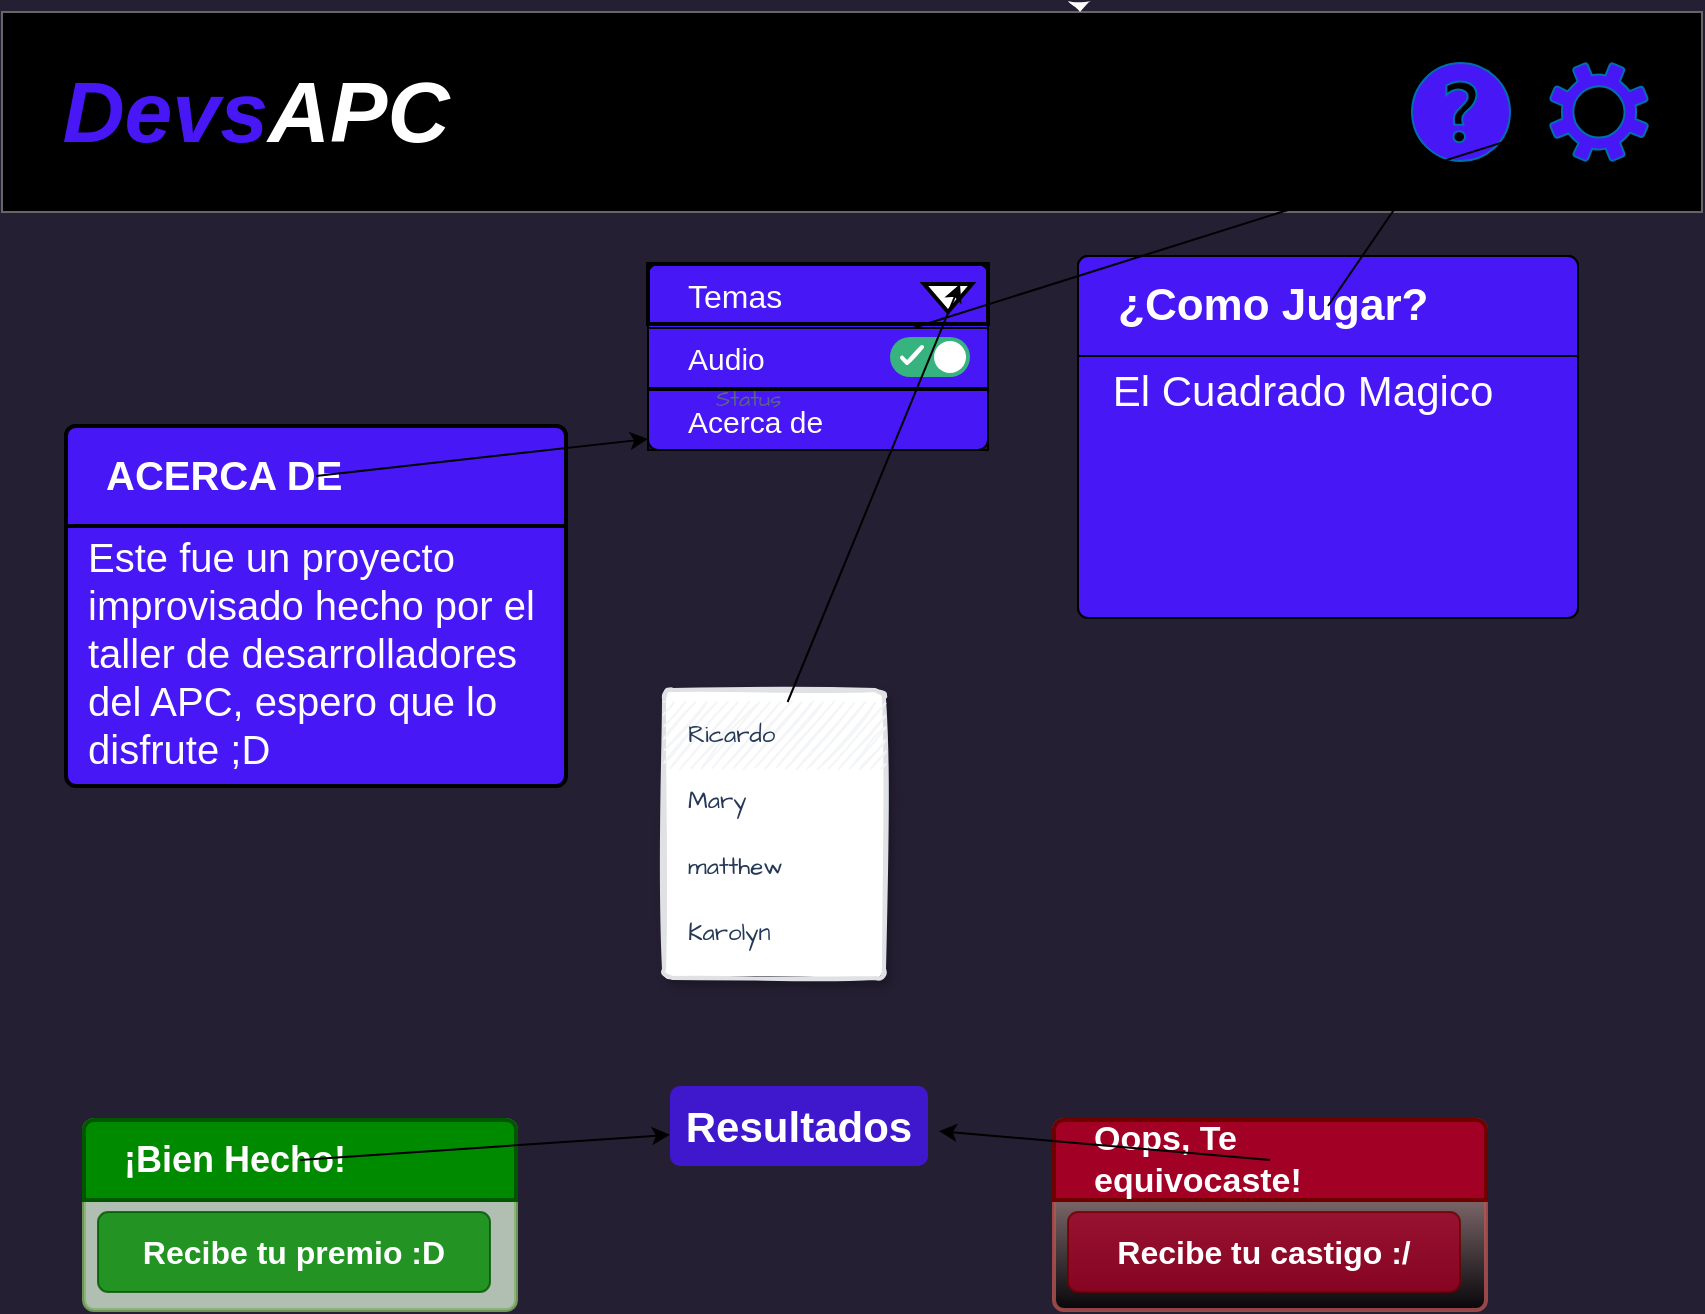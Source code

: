 <mxfile>
    <diagram id="Gh5RMoTECn7UyEhN9CJY" name="Page-1">
        <mxGraphModel dx="1836" dy="3256" grid="0" gridSize="10" guides="1" tooltips="1" connect="1" arrows="1" fold="1" page="1" pageScale="1" pageWidth="850" pageHeight="1100" background="#251F33" math="0" shadow="0">
            <root>
                <mxCell id="0"/>
                <mxCell id="1" parent="0"/>
                <mxCell id="26" value="" style="rounded=0;whiteSpace=wrap;html=1;strokeColor=#666666;fillColor=#000000;gradientColor=none;strokeWidth=1;perimeterSpacing=0;" parent="1" vertex="1">
                    <mxGeometry y="-1100" width="850" height="100" as="geometry"/>
                </mxCell>
                <mxCell id="73" style="edgeStyle=none;html=1;exitX=0;exitY=1;exitDx=0;exitDy=0;fontFamily=Architects Daughter;fontSource=https%3A%2F%2Ffonts.googleapis.com%2Fcss%3Ffamily%3DArchitects%2BDaughter;fontSize=21;fontColor=#FFFFFF;" edge="1" parent="1">
                    <mxGeometry relative="1" as="geometry">
                        <mxPoint x="351" y="-522" as="targetPoint"/>
                        <mxPoint x="351.0" y="-522" as="sourcePoint"/>
                    </mxGeometry>
                </mxCell>
                <mxCell id="77" value="" style="sketch=0;pointerEvents=1;shadow=0;dashed=0;html=1;strokeColor=#006EAF;fillColor=#4717F6;labelPosition=center;verticalLabelPosition=bottom;verticalAlign=top;outlineConnect=0;align=center;shape=mxgraph.office.concepts.settings;rounded=0;labelBackgroundColor=none;labelBorderColor=none;strokeWidth=1;fontFamily=Helvetica;fontSize=21;fontColor=#ffffff;" vertex="1" parent="1">
                    <mxGeometry x="774" y="-1074.5" width="49" height="49" as="geometry"/>
                </mxCell>
                <mxCell id="78" value="" style="sketch=0;pointerEvents=1;shadow=0;dashed=0;html=1;strokeColor=#006EAF;fillColor=#4717F6;labelPosition=center;verticalLabelPosition=bottom;verticalAlign=top;outlineConnect=0;align=center;shape=mxgraph.office.concepts.help;rounded=0;labelBackgroundColor=none;labelBorderColor=none;strokeWidth=1;fontFamily=Helvetica;fontSize=21;fontColor=#ffffff;" vertex="1" parent="1">
                    <mxGeometry x="705" y="-1074.5" width="49" height="49" as="geometry"/>
                </mxCell>
                <mxCell id="92" value="" style="html=1;shadow=0;dashed=0;shape=mxgraph.bootstrap.rrect;rSize=5;strokeColor=#000000;html=1;whiteSpace=wrap;fillColor=#4717F6;fontColor=#ffffff;verticalAlign=bottom;align=left;spacing=20;spacingBottom=0;fontSize=14;rounded=0;labelBackgroundColor=none;labelBorderColor=none;strokeWidth=1;fontFamily=Helvetica;" vertex="1" parent="1">
                    <mxGeometry x="538" y="-978" width="250" height="181" as="geometry"/>
                </mxCell>
                <mxCell id="93" value="&lt;b&gt;&lt;font style=&quot;font-size: 22px;&quot;&gt;¿Como Jugar?&lt;/font&gt;&lt;/b&gt;" style="html=1;shadow=0;dashed=0;shape=mxgraph.bootstrap.topButton;rSize=5;perimeter=none;whiteSpace=wrap;fillColor=#4717F6;strokeColor=#000000;fontColor=#ffffff;resizeWidth=1;fontSize=18;align=left;spacing=20;rounded=0;labelBackgroundColor=none;labelBorderColor=none;strokeWidth=1;fontFamily=Helvetica;" vertex="1" parent="92">
                    <mxGeometry width="250" height="50" relative="1" as="geometry">
                        <mxPoint as="offset"/>
                    </mxGeometry>
                </mxCell>
                <mxCell id="94" value="El Cuadrado Magico" style="text;strokeColor=none;align=center;fillColor=none;html=1;verticalAlign=middle;whiteSpace=wrap;rounded=0;labelBackgroundColor=none;labelBorderColor=none;strokeWidth=1;fontFamily=Helvetica;fontSize=21;fontColor=#FFFFFF;" vertex="1" parent="92">
                    <mxGeometry y="52" width="225" height="30" as="geometry"/>
                </mxCell>
                <mxCell id="96" style="edgeStyle=none;html=1;fontFamily=Helvetica;fontSize=22;fontColor=#FFFFFF;" edge="1" parent="92" source="93" target="78">
                    <mxGeometry relative="1" as="geometry"/>
                </mxCell>
                <mxCell id="99" value="" style="html=1;shadow=0;dashed=0;shape=mxgraph.bootstrap.rrect;rSize=5;fillColor=#4717F6;strokeColor=#000000;rounded=0;labelBackgroundColor=none;labelBorderColor=none;strokeWidth=1;fontFamily=Helvetica;fontSize=22;fontColor=#FFFFFF;" vertex="1" parent="1">
                    <mxGeometry x="323" y="-974" width="170" height="93" as="geometry"/>
                </mxCell>
                <mxCell id="100" value="Temas" style="fillColor=none;strokeColor=#000000;align=left;spacing=20;fontSize=16;rounded=0;labelBackgroundColor=none;labelBorderColor=none;strokeWidth=2;fontFamily=Helvetica;fontColor=#FFFFFF;" vertex="1" parent="99">
                    <mxGeometry width="170" height="30" relative="1" as="geometry">
                        <mxPoint as="offset"/>
                    </mxGeometry>
                </mxCell>
                <mxCell id="101" value="&lt;font style=&quot;font-size: 15px;&quot; color=&quot;#ffffff&quot;&gt;Audio&lt;/font&gt;" style="fillColor=none;strokeColor=#000000;align=left;spacing=20;fontSize=14;rounded=0;labelBackgroundColor=none;labelBorderColor=none;strokeWidth=1;fontFamily=Helvetica;fontColor=#000000;html=1;" vertex="1" parent="99">
                    <mxGeometry width="170" height="30" relative="1" as="geometry">
                        <mxPoint y="32" as="offset"/>
                    </mxGeometry>
                </mxCell>
                <mxCell id="102" value="Acerca de " style="fillColor=none;strokeColor=#000000;align=left;spacing=20;fontSize=15;rounded=0;labelBackgroundColor=none;labelBorderColor=none;strokeWidth=1;fontFamily=Helvetica;fontColor=#FFFFFF;" vertex="1" parent="99">
                    <mxGeometry width="170" height="30" relative="1" as="geometry">
                        <mxPoint y="63" as="offset"/>
                    </mxGeometry>
                </mxCell>
                <mxCell id="104" style="edgeStyle=none;html=1;fontFamily=Helvetica;fontSize=15;fontColor=#FFFFFF;" edge="1" parent="99" source="101" target="77">
                    <mxGeometry relative="1" as="geometry"/>
                </mxCell>
                <mxCell id="106" value="" style="fillColor=#36B37E;strokeColor=none;rounded=1;arcSize=50;sketch=0;hachureGap=4;pointerEvents=0;fontFamily=Architects Daughter;fontSource=https%3A%2F%2Ffonts.googleapis.com%2Fcss%3Ffamily%3DArchitects%2BDaughter;fontSize=20;labelBackgroundColor=none;labelBorderColor=none;strokeWidth=2;fontColor=#FFFFFF;html=1;" vertex="1" parent="99">
                    <mxGeometry x="121" y="36.5" width="40" height="20" as="geometry"/>
                </mxCell>
                <mxCell id="107" value="" style="shape=ellipse;strokeColor=none;fillColor=#ffffff;sketch=0;hachureGap=4;pointerEvents=0;fontFamily=Architects Daughter;fontSource=https%3A%2F%2Ffonts.googleapis.com%2Fcss%3Ffamily%3DArchitects%2BDaughter;fontSize=20;rounded=0;labelBackgroundColor=none;labelBorderColor=none;strokeWidth=2;fontColor=#FFFFFF;html=1;" vertex="1" parent="106">
                    <mxGeometry x="1" y="0.5" width="16" height="16" relative="1" as="geometry">
                        <mxPoint x="-18" y="-8" as="offset"/>
                    </mxGeometry>
                </mxCell>
                <mxCell id="108" value="" style="html=1;shadow=0;dashed=0;shape=mxgraph.atlassian.check;strokeColor=#ffffff;strokeWidth=2;sketch=1;hachureGap=4;pointerEvents=0;fontFamily=Architects Daughter;fontSource=https%3A%2F%2Ffonts.googleapis.com%2Fcss%3Ffamily%3DArchitects%2BDaughter;fontSize=20;rounded=0;labelBackgroundColor=none;labelBorderColor=none;fontColor=#FFFFFF;fillColor=#4717F6;gradientColor=none;" vertex="1" parent="106">
                    <mxGeometry y="0.5" width="10" height="8" relative="1" as="geometry">
                        <mxPoint x="6" y="-5" as="offset"/>
                    </mxGeometry>
                </mxCell>
                <mxCell id="112" value="" style="shape=triangle;direction=south;fillColor=#ffffff;strokeColor=none;html=1;sketch=1;hachureGap=4;pointerEvents=0;fontFamily=Architects Daughter;fontSource=https%3A%2F%2Ffonts.googleapis.com%2Fcss%3Ffamily%3DArchitects%2BDaughter;fontSize=20;rounded=0;labelBackgroundColor=none;labelBorderColor=none;strokeWidth=2;fontColor=#FFFFFF;" vertex="1" parent="99">
                    <mxGeometry x="1" y="0.5" width="12" height="5.5" relative="1" as="geometry">
                        <mxPoint x="40" y="-178" as="offset"/>
                    </mxGeometry>
                </mxCell>
                <mxCell id="118" value="" style="triangle;whiteSpace=wrap;html=1;rounded=0;labelBackgroundColor=none;labelBorderColor=none;strokeColor=#000000;strokeWidth=2;fontFamily=Helvetica;fontSize=43;fontColor=#FFFFFF;fillColor=#FFFFFF;gradientColor=none;rotation=90;" vertex="1" parent="99">
                    <mxGeometry x="143" y="5" width="14" height="24" as="geometry"/>
                </mxCell>
                <mxCell id="105" value="&lt;h1 style=&quot;text-align: justify; font-size: 43px;&quot;&gt;&lt;i&gt;&lt;font color=&quot;#4717f6&quot;&gt;Devs&lt;/font&gt;APC&lt;/i&gt;&lt;/h1&gt;" style="text;strokeColor=none;align=center;fillColor=none;html=1;verticalAlign=middle;whiteSpace=wrap;rounded=0;labelBackgroundColor=none;labelBorderColor=none;strokeWidth=2;fontFamily=Helvetica;fontSize=15;fontColor=#FFFFFF;" vertex="1" parent="1">
                    <mxGeometry x="97" y="-1065" width="60" height="30" as="geometry"/>
                </mxCell>
                <mxCell id="110" value="Status" style="rounded=1;fillColor=none;strokeColor=none;html=1;fontColor=#596780;align=left;fontSize=11;spacingLeft=10;fontSize=11;sketch=1;hachureGap=4;pointerEvents=0;fontFamily=Architects Daughter;fontSource=https%3A%2F%2Ffonts.googleapis.com%2Fcss%3Ffamily%3DArchitects%2BDaughter;labelBackgroundColor=none;labelBorderColor=none;strokeWidth=2;" vertex="1" parent="1">
                    <mxGeometry x="345" y="-917" width="100" height="20" as="geometry"/>
                </mxCell>
                <mxCell id="113" value="" style="rounded=1;fillColor=#ffffff;strokeColor=#DFE1E5;shadow=1;html=1;arcSize=4;sketch=1;hachureGap=4;pointerEvents=0;fontFamily=Architects Daughter;fontSource=https%3A%2F%2Ffonts.googleapis.com%2Fcss%3Ffamily%3DArchitects%2BDaughter;fontSize=20;labelBackgroundColor=none;labelBorderColor=none;strokeWidth=2;fontColor=#FFFFFF;" vertex="1" parent="1">
                    <mxGeometry x="331" y="-761" width="110" height="144" as="geometry"/>
                </mxCell>
                <mxCell id="114" value="Ricardo" style="rounded=0;fillColor=#F4F5F7;strokeColor=none;shadow=0;html=1;align=left;fontSize=12;spacingLeft=10;fontColor=#253858;resizeWidth=1;sketch=1;hachureGap=4;pointerEvents=0;fontFamily=Architects Daughter;fontSource=https%3A%2F%2Ffonts.googleapis.com%2Fcss%3Ffamily%3DArchitects%2BDaughter;labelBackgroundColor=none;labelBorderColor=none;strokeWidth=2;" vertex="1" parent="113">
                    <mxGeometry width="110" height="33" relative="1" as="geometry">
                        <mxPoint y="6" as="offset"/>
                    </mxGeometry>
                </mxCell>
                <mxCell id="115" value="Mary" style="rounded=0;fillColor=none;strokeColor=none;shadow=0;html=1;align=left;fontSize=12;spacingLeft=10;fontColor=#253858;resizeWidth=1;sketch=1;hachureGap=4;pointerEvents=0;fontFamily=Architects Daughter;fontSource=https%3A%2F%2Ffonts.googleapis.com%2Fcss%3Ffamily%3DArchitects%2BDaughter;labelBackgroundColor=none;labelBorderColor=none;strokeWidth=2;" vertex="1" parent="113">
                    <mxGeometry width="110" height="33" relative="1" as="geometry">
                        <mxPoint y="39" as="offset"/>
                    </mxGeometry>
                </mxCell>
                <mxCell id="116" value="matthew" style="rounded=0;fillColor=none;strokeColor=none;shadow=0;html=1;align=left;fontSize=12;spacingLeft=10;fontColor=#253858;resizeWidth=1;sketch=1;hachureGap=4;pointerEvents=0;fontFamily=Architects Daughter;fontSource=https%3A%2F%2Ffonts.googleapis.com%2Fcss%3Ffamily%3DArchitects%2BDaughter;labelBackgroundColor=none;labelBorderColor=none;strokeWidth=2;" vertex="1" parent="113">
                    <mxGeometry width="110" height="33" relative="1" as="geometry">
                        <mxPoint y="72" as="offset"/>
                    </mxGeometry>
                </mxCell>
                <mxCell id="117" value="Karolyn" style="rounded=0;fillColor=none;strokeColor=none;shadow=0;html=1;align=left;fontSize=12;spacingLeft=10;fontColor=#253858;resizeWidth=1;sketch=1;hachureGap=4;pointerEvents=0;fontFamily=Architects Daughter;fontSource=https%3A%2F%2Ffonts.googleapis.com%2Fcss%3Ffamily%3DArchitects%2BDaughter;labelBackgroundColor=none;labelBorderColor=none;strokeWidth=2;" vertex="1" parent="113">
                    <mxGeometry width="110" height="33" relative="1" as="geometry">
                        <mxPoint y="105" as="offset"/>
                    </mxGeometry>
                </mxCell>
                <mxCell id="119" style="edgeStyle=none;html=1;entryX=0;entryY=0.25;entryDx=0;entryDy=0;fontFamily=Helvetica;fontSize=43;fontColor=#FFFFFF;" edge="1" parent="113" source="114" target="118">
                    <mxGeometry relative="1" as="geometry"/>
                </mxCell>
                <mxCell id="122" value="" style="html=1;shadow=0;dashed=0;shape=mxgraph.bootstrap.rrect;rSize=5;strokeColor=#000000;html=1;whiteSpace=wrap;fillColor=#4717F6;fontColor=#ffffff;verticalAlign=bottom;align=left;spacing=20;spacingBottom=0;fontSize=14;rounded=0;labelBackgroundColor=none;labelBorderColor=none;strokeWidth=2;fontFamily=Helvetica;" vertex="1" parent="1">
                    <mxGeometry x="32" y="-893" width="250" height="180" as="geometry"/>
                </mxCell>
                <mxCell id="123" value="&lt;font style=&quot;font-size: 20px;&quot;&gt;&lt;b&gt;ACERCA DE&lt;/b&gt;&lt;/font&gt;" style="html=1;shadow=0;dashed=0;shape=mxgraph.bootstrap.topButton;rSize=5;perimeter=none;whiteSpace=wrap;fillColor=#4717F6;strokeColor=#000000;fontColor=#ffffff;resizeWidth=1;fontSize=18;align=left;spacing=20;rounded=0;labelBackgroundColor=none;labelBorderColor=none;strokeWidth=2;fontFamily=Helvetica;" vertex="1" parent="122">
                    <mxGeometry width="250" height="50" relative="1" as="geometry"/>
                </mxCell>
                <mxCell id="125" style="edgeStyle=none;html=1;fontFamily=Helvetica;fontSize=20;fontColor=none;" edge="1" parent="122" source="123" target="102">
                    <mxGeometry relative="1" as="geometry"/>
                </mxCell>
                <mxCell id="126" value="&lt;div style=&quot;&quot;&gt;&lt;span style=&quot;color: rgb(255, 255, 255); background-color: initial;&quot;&gt;Este fue un proyecto improvisado hecho por el taller de desarrolladores del APC, espero que lo disfrute ;D&lt;/span&gt;&lt;/div&gt;" style="text;strokeColor=none;align=left;fillColor=none;html=1;verticalAlign=middle;whiteSpace=wrap;rounded=0;labelBackgroundColor=none;labelBorderColor=none;strokeWidth=2;fontFamily=Helvetica;fontSize=20;fontColor=none;" vertex="1" parent="122">
                    <mxGeometry x="9" y="56" width="236" height="113" as="geometry"/>
                </mxCell>
                <mxCell id="131" value="" style="html=1;shadow=0;dashed=0;shape=mxgraph.bootstrap.rrect;rSize=5;strokeColor=#82b366;html=1;whiteSpace=wrap;fillColor=#d5e8d4;rounded=0;labelBackgroundColor=none;labelBorderColor=none;strokeWidth=2;fontFamily=Helvetica;fontSize=20;opacity=80;" vertex="1" parent="1">
                    <mxGeometry x="41" y="-546" width="216" height="95" as="geometry"/>
                </mxCell>
                <mxCell id="132" value="&lt;font style=&quot;font-size: 18px;&quot;&gt;&lt;b&gt;¡Bien Hecho!&amp;nbsp;&lt;/b&gt;&lt;/font&gt;" style="html=1;shadow=0;dashed=0;shape=mxgraph.bootstrap.topButton;strokeColor=#005700;fillColor=#008a00;rSize=5;perimeter=none;whiteSpace=wrap;resizeWidth=1;align=left;spacing=20;fontSize=14;rounded=0;labelBackgroundColor=none;labelBorderColor=none;strokeWidth=2;fontFamily=Helvetica;fontColor=#ffffff;" vertex="1" parent="131">
                    <mxGeometry width="216" height="40" relative="1" as="geometry"/>
                </mxCell>
                <mxCell id="134" value="&lt;b&gt;Recibe tu premio :D&lt;/b&gt;" style="html=1;shadow=0;dashed=0;shape=mxgraph.bootstrap.rrect;rSize=5;strokeColor=#005700;strokeWidth=1;fillColor=#008a00;fontColor=#ffffff;whiteSpace=wrap;align=center;verticalAlign=middle;spacingLeft=0;fontStyle=0;fontSize=16;spacing=5;rounded=0;labelBackgroundColor=none;labelBorderColor=none;fontFamily=Helvetica;opacity=80;" vertex="1" parent="131">
                    <mxGeometry x="7" y="46" width="196" height="40" as="geometry"/>
                </mxCell>
                <mxCell id="139" style="edgeStyle=none;html=1;fontFamily=Helvetica;fontSize=21;fontColor=#4717F6;" edge="1" parent="131" source="132" target="138">
                    <mxGeometry relative="1" as="geometry"/>
                </mxCell>
                <mxCell id="135" value="" style="html=1;shadow=0;dashed=0;shape=mxgraph.bootstrap.rrect;rSize=5;html=1;whiteSpace=wrap;fillColor=#f8cecc;rounded=0;labelBackgroundColor=none;labelBorderColor=none;strokeWidth=2;fontFamily=Helvetica;fontSize=20;opacity=80;strokeColor=#b85450;gradientColor=default;" vertex="1" parent="1">
                    <mxGeometry x="526" y="-546" width="216" height="95" as="geometry"/>
                </mxCell>
                <mxCell id="136" value="&lt;font style=&quot;font-size: 17px;&quot;&gt;&lt;b&gt;Oops, Te equivocaste!&lt;/b&gt;&lt;/font&gt;" style="html=1;shadow=0;dashed=0;shape=mxgraph.bootstrap.topButton;strokeColor=#6F0000;fillColor=#a20025;rSize=5;perimeter=none;whiteSpace=wrap;resizeWidth=1;align=left;spacing=20;fontSize=14;rounded=0;labelBackgroundColor=none;labelBorderColor=none;strokeWidth=2;fontFamily=Helvetica;fontColor=#ffffff;" vertex="1" parent="135">
                    <mxGeometry width="216" height="40" relative="1" as="geometry"/>
                </mxCell>
                <mxCell id="137" value="&lt;b&gt;Recibe tu castigo :/&lt;/b&gt;" style="html=1;shadow=0;dashed=0;shape=mxgraph.bootstrap.rrect;rSize=5;strokeColor=#6F0000;strokeWidth=1;fillColor=#a20025;fontColor=#ffffff;whiteSpace=wrap;align=center;verticalAlign=middle;spacingLeft=0;fontStyle=0;fontSize=16;spacing=5;rounded=0;labelBackgroundColor=none;labelBorderColor=none;fontFamily=Helvetica;opacity=80;" vertex="1" parent="135">
                    <mxGeometry x="7" y="46" width="196" height="40" as="geometry"/>
                </mxCell>
                <mxCell id="140" style="edgeStyle=none;html=1;entryX=1.042;entryY=0.564;entryDx=0;entryDy=0;entryPerimeter=0;fontFamily=Helvetica;fontSize=21;fontColor=#4717F6;" edge="1" parent="135" source="136" target="138">
                    <mxGeometry relative="1" as="geometry"/>
                </mxCell>
                <mxCell id="138" value="&lt;font style=&quot;font-size: 21px;&quot;&gt;&lt;b&gt;Resultados&lt;/b&gt;&lt;/font&gt;" style="html=1;shadow=0;dashed=0;shape=mxgraph.bootstrap.rrect;rSize=5;strokeColor=none;strokeWidth=1;fillColor=#4717F6;fontColor=#FFFFFF;whiteSpace=wrap;align=center;verticalAlign=middle;spacingLeft=0;fontStyle=0;fontSize=16;spacing=5;rounded=0;labelBackgroundColor=none;labelBorderColor=none;fontFamily=Helvetica;opacity=80;" vertex="1" parent="1">
                    <mxGeometry x="334" y="-563" width="129" height="40" as="geometry"/>
                </mxCell>
            </root>
        </mxGraphModel>
    </diagram>
</mxfile>